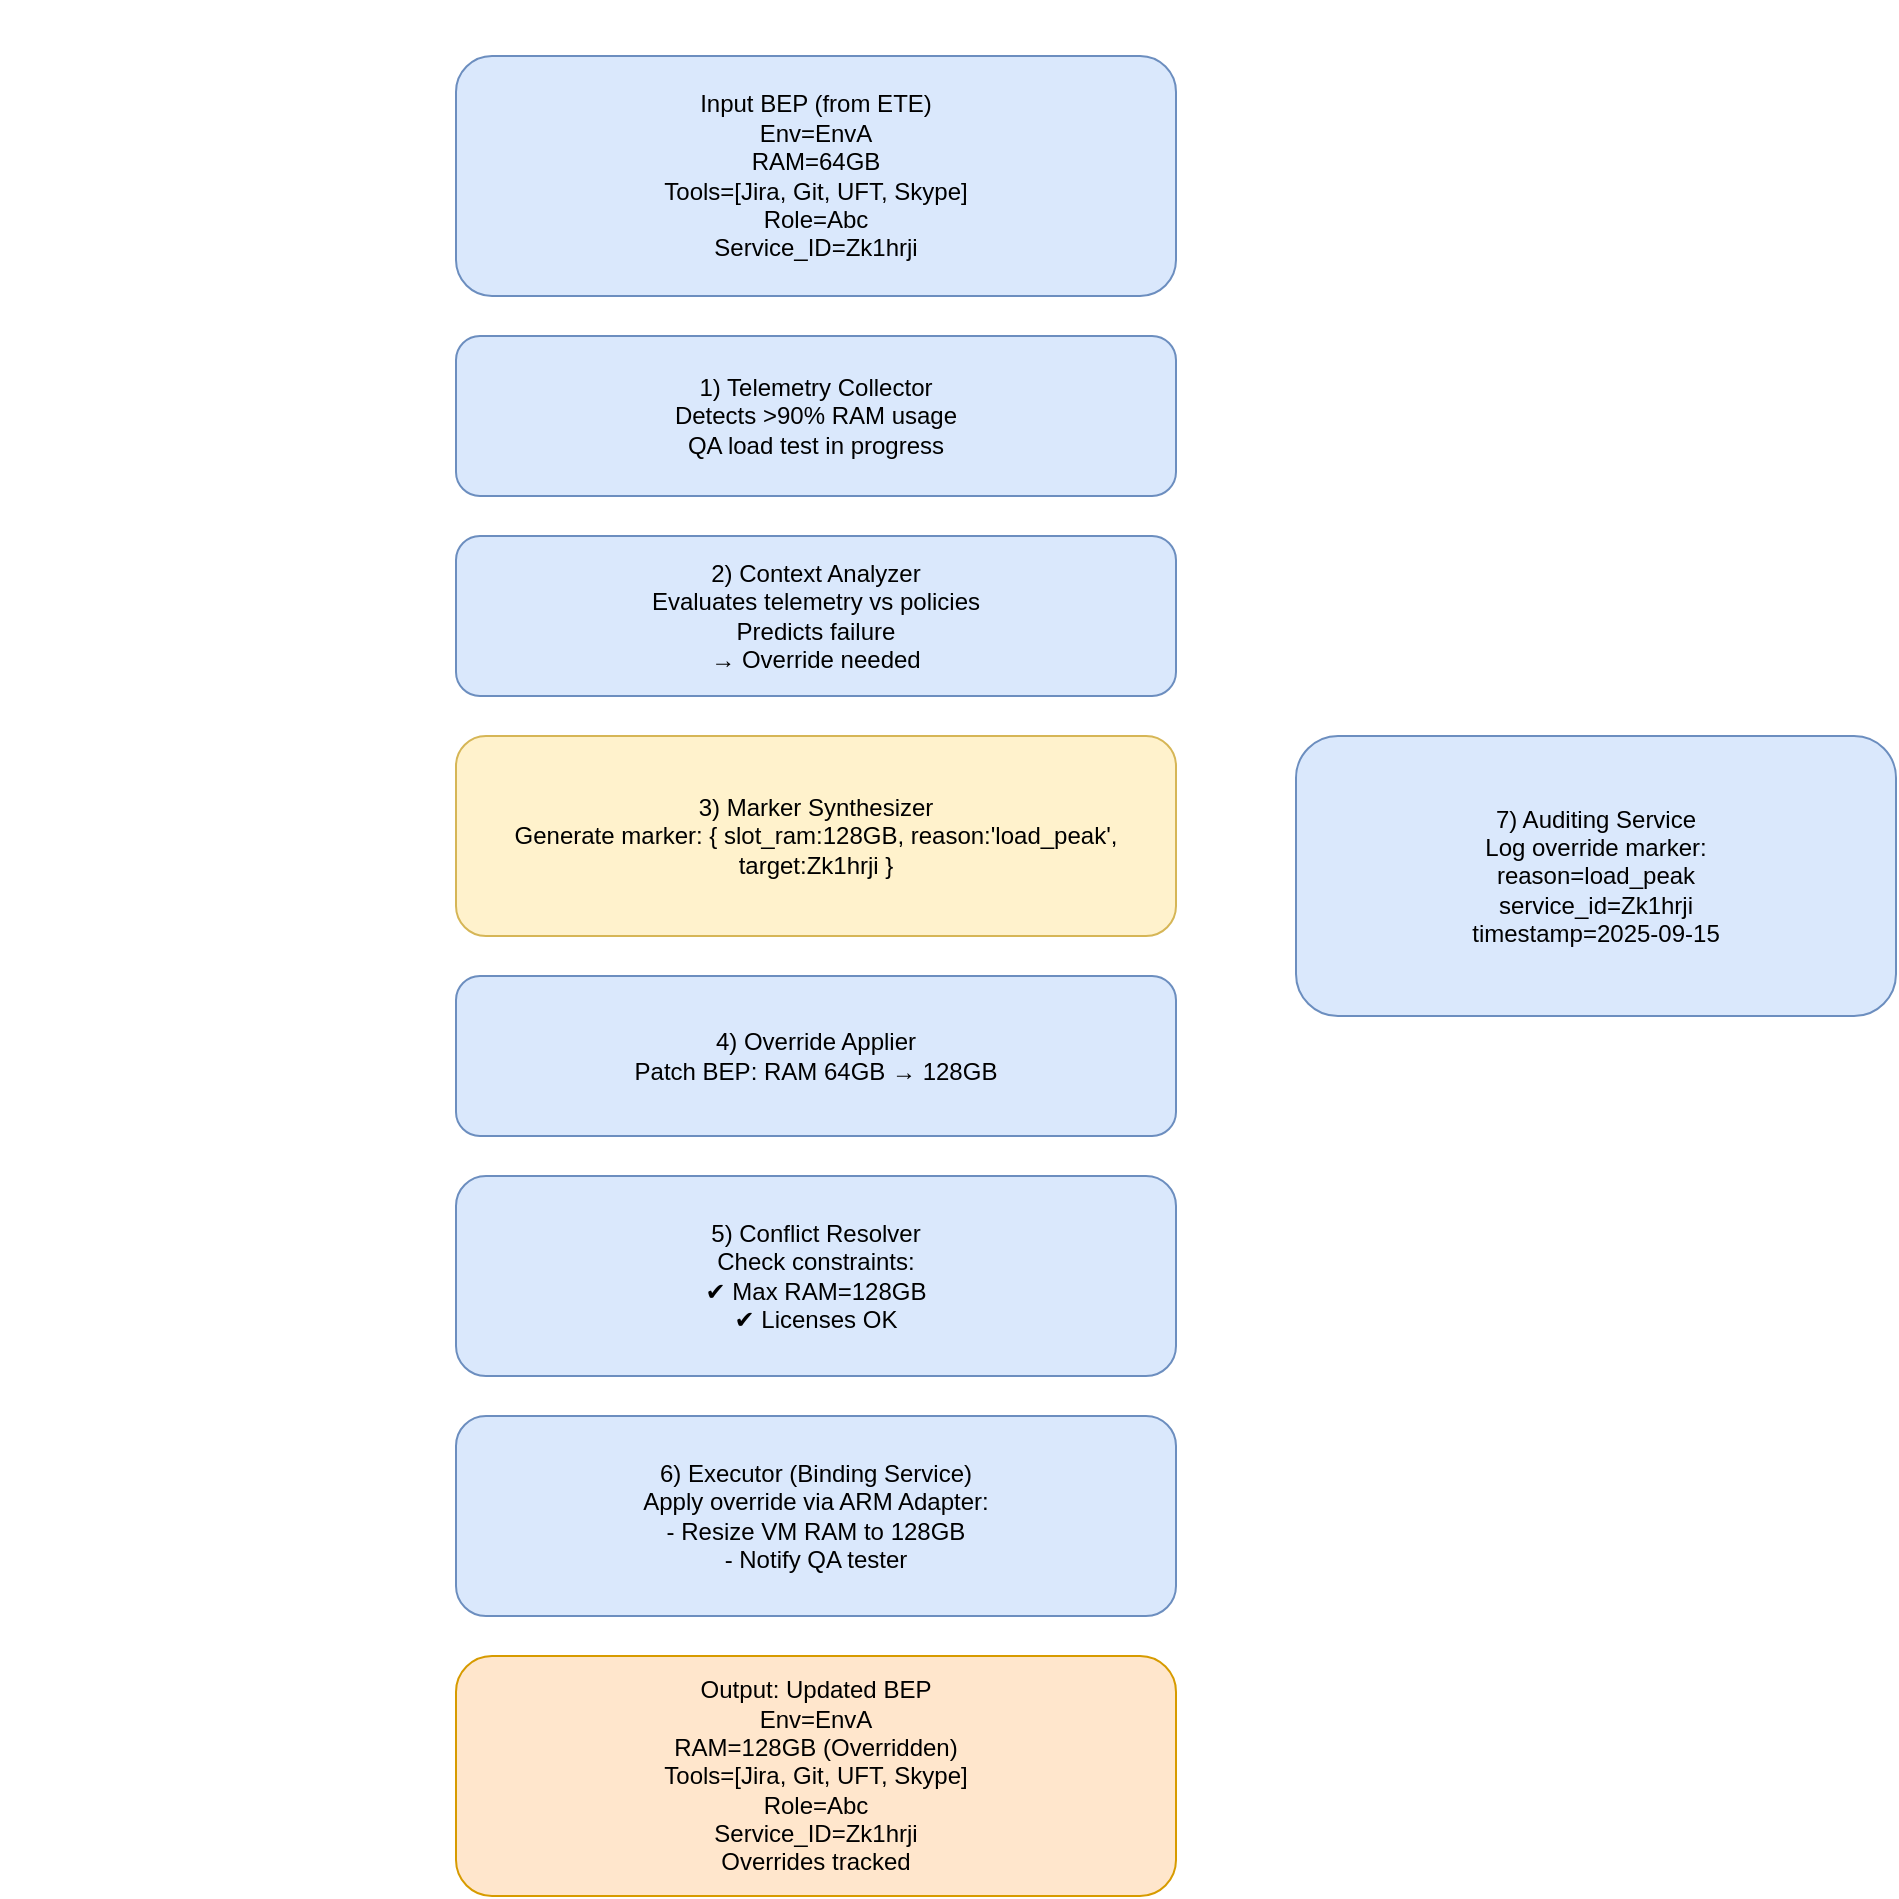 <?xml version="1.0" encoding="UTF-8"?>
<mxfile>
  <diagram name="BEP Override Flow" id="flow123">
    <mxGraphModel dx="1420" dy="740" grid="1" gridSize="10" guides="1" tooltips="1" connect="1" arrows="1" fold="1" page="1" pageScale="1" pageWidth="827" pageHeight="1169" math="0" shadow="0">
      <root>
        <mxCell id="0" />
        <mxCell id="1" parent="0" />

        <!-- Input -->
        <mxCell id="2" value="Input BEP (from ETE)&#xa;Env=EnvA&#xa;RAM=64GB&#xa;Tools=[Jira, Git, UFT, Skype]&#xa;Role=Abc&#xa;Service_ID=Zk1hrji" style="rounded=1;whiteSpace=wrap;html=1;fillColor=#dae8fc;strokeColor=#6c8ebf;" vertex="1" parent="1">
          <mxGeometry x="220" y="20" width="360" height="120" as="geometry" />
        </mxCell>

        <!-- Step 1 -->
        <mxCell id="3" value="1) Telemetry Collector&#xa;Detects &gt;90% RAM usage&#xa;QA load test in progress" style="rounded=1;whiteSpace=wrap;html=1;fillColor=#dae8fc;strokeColor=#6c8ebf;" vertex="1" parent="1">
          <mxGeometry x="220" y="160" width="360" height="80" as="geometry" />
        </mxCell>

        <!-- Step 2 -->
        <mxCell id="4" value="2) Context Analyzer&#xa;Evaluates telemetry vs policies&#xa;Predicts failure&#xa;→ Override needed" style="rounded=1;whiteSpace=wrap;html=1;fillColor=#dae8fc;strokeColor=#6c8ebf;" vertex="1" parent="1">
          <mxGeometry x="220" y="260" width="360" height="80" as="geometry" />
        </mxCell>

        <!-- Step 3 -->
        <mxCell id="5" value="3) Marker Synthesizer&#xa;Generate marker: { slot_ram:128GB, reason:'load_peak', target:Zk1hrji }" style="rounded=1;whiteSpace=wrap;html=1;fillColor=#fff2cc;strokeColor=#d6b656;" vertex="1" parent="1">
          <mxGeometry x="220" y="360" width="360" height="100" as="geometry" />
        </mxCell>

        <!-- Step 4 -->
        <mxCell id="6" value="4) Override Applier&#xa;Patch BEP: RAM 64GB → 128GB" style="rounded=1;whiteSpace=wrap;html=1;fillColor=#dae8fc;strokeColor=#6c8ebf;" vertex="1" parent="1">
          <mxGeometry x="220" y="480" width="360" height="80" as="geometry" />
        </mxCell>

        <!-- Step 5 -->
        <mxCell id="7" value="5) Conflict Resolver&#xa;Check constraints:&#xa;✔ Max RAM=128GB&#xa;✔ Licenses OK" style="rounded=1;whiteSpace=wrap;html=1;fillColor=#dae8fc;strokeColor=#6c8ebf;" vertex="1" parent="1">
          <mxGeometry x="220" y="580" width="360" height="100" as="geometry" />
        </mxCell>

        <!-- Step 6 -->
        <mxCell id="8" value="6) Executor (Binding Service)&#xa;Apply override via ARM Adapter:&#xa;- Resize VM RAM to 128GB&#xa;- Notify QA tester" style="rounded=1;whiteSpace=wrap;html=1;fillColor=#dae8fc;strokeColor=#6c8ebf;" vertex="1" parent="1">
          <mxGeometry x="220" y="700" width="360" height="100" as="geometry" />
        </mxCell>

        <!-- Output -->
        <mxCell id="9" value="Output: Updated BEP&#xa;Env=EnvA&#xa;RAM=128GB (Overridden)&#xa;Tools=[Jira, Git, UFT, Skype]&#xa;Role=Abc&#xa;Service_ID=Zk1hrji&#xa;Overrides tracked" style="rounded=1;whiteSpace=wrap;html=1;fillColor=#ffe6cc;strokeColor=#d79b00;" vertex="1" parent="1">
          <mxGeometry x="220" y="820" width="360" height="120" as="geometry" />
        </mxCell>

        <!-- Step 7 -->
        <mxCell id="10" value="7) Auditing Service&#xa;Log override marker:&#xa;reason=load_peak&#xa;service_id=Zk1hrji&#xa;timestamp=2025-09-15" style="rounded=1;whiteSpace=wrap;html=1;fillColor=#dae8fc;strokeColor=#6c8ebf;" vertex="1" parent="1">
          <mxGeometry x="640" y="360" width="300" height="140" as="geometry" />
        </mxCell>

        <!-- Connectors -->
        <mxCell id="11" edge="1" parent="1" source="2" target="3" style="endArrow=block;rounded=0;" />
        <mxCell id="12" edge="1" parent="1" source="3" target="4" style="endArrow=block;rounded=0;" />
        <mxCell id="13" edge="1" parent="1" source="4" target="5" style="endArrow=block;rounded=0;" />
        <mxCell id="14" edge="1" parent="1" source="5" target="6" style="endArrow=block;rounded=0;" />
        <mxCell id="15" edge="1" parent="1" source="6" target="7" style="endArrow=block;rounded=0;" />
        <mxCell id="16" edge="1" parent="1" source="7" target="8" style="endArrow=block;rounded=0;" />
        <mxCell id="17" edge="1" parent="1" source="8" target="9" style="endArrow=block;rounded=0;" />

        <!-- Side connector to Auditing Service -->
        <mxCell id="18" edge="1" parent="1" source="5" target="10" style="endArrow=block;dashed=1;" />
        <mxCell id="19" edge="1" parent="1" source="6" target="10" style="endArrow=block;dashed=1;" />
        <mxCell id="20" edge="1" parent="1" source="7" target="10" style="endArrow=block;dashed=1;" />
      </root>
    </mxGraphModel>
  </diagram>
</mxfile>